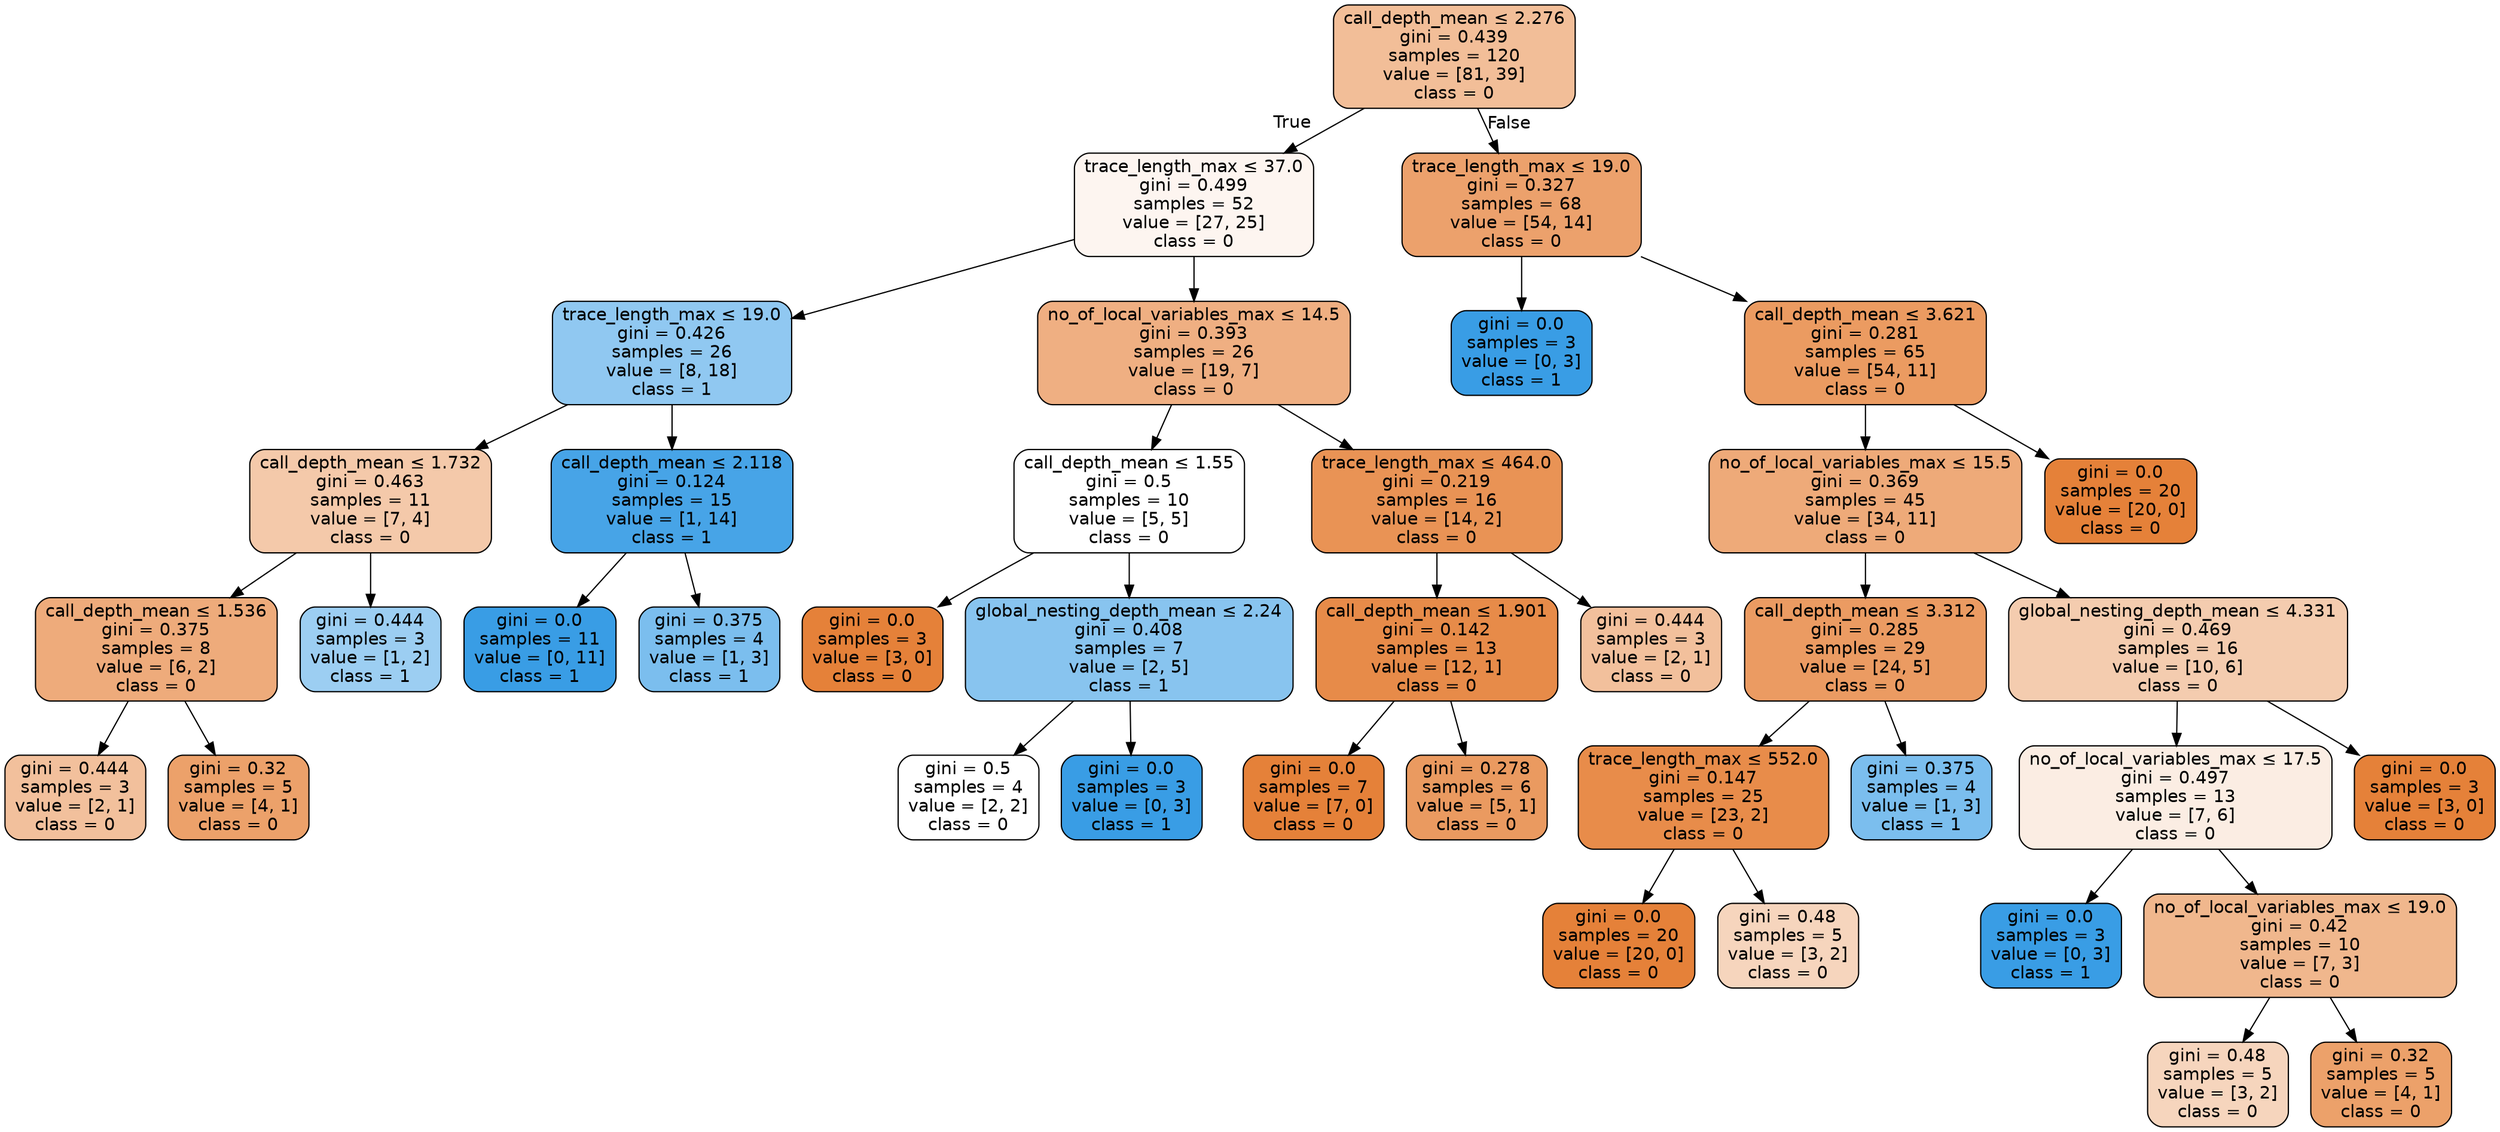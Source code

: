 digraph Tree {
node [shape=box, style="filled, rounded", color="black", fontname=helvetica] ;
edge [fontname=helvetica] ;
0 [label=<call_depth_mean &le; 2.276<br/>gini = 0.439<br/>samples = 120<br/>value = [81, 39]<br/>class = 0>, fillcolor="#e5813984"] ;
1 [label=<trace_length_max &le; 37.0<br/>gini = 0.499<br/>samples = 52<br/>value = [27, 25]<br/>class = 0>, fillcolor="#e5813913"] ;
0 -> 1 [labeldistance=2.5, labelangle=45, headlabel="True"] ;
3 [label=<trace_length_max &le; 19.0<br/>gini = 0.426<br/>samples = 26<br/>value = [8, 18]<br/>class = 1>, fillcolor="#399de58e"] ;
1 -> 3 ;
5 [label=<call_depth_mean &le; 1.732<br/>gini = 0.463<br/>samples = 11<br/>value = [7, 4]<br/>class = 0>, fillcolor="#e581396d"] ;
3 -> 5 ;
27 [label=<call_depth_mean &le; 1.536<br/>gini = 0.375<br/>samples = 8<br/>value = [6, 2]<br/>class = 0>, fillcolor="#e58139aa"] ;
5 -> 27 ;
37 [label=<gini = 0.444<br/>samples = 3<br/>value = [2, 1]<br/>class = 0>, fillcolor="#e581397f"] ;
27 -> 37 ;
38 [label=<gini = 0.32<br/>samples = 5<br/>value = [4, 1]<br/>class = 0>, fillcolor="#e58139bf"] ;
27 -> 38 ;
28 [label=<gini = 0.444<br/>samples = 3<br/>value = [1, 2]<br/>class = 1>, fillcolor="#399de57f"] ;
5 -> 28 ;
6 [label=<call_depth_mean &le; 2.118<br/>gini = 0.124<br/>samples = 15<br/>value = [1, 14]<br/>class = 1>, fillcolor="#399de5ed"] ;
3 -> 6 ;
29 [label=<gini = 0.0<br/>samples = 11<br/>value = [0, 11]<br/>class = 1>, fillcolor="#399de5ff"] ;
6 -> 29 ;
30 [label=<gini = 0.375<br/>samples = 4<br/>value = [1, 3]<br/>class = 1>, fillcolor="#399de5aa"] ;
6 -> 30 ;
4 [label=<no_of_local_variables_max &le; 14.5<br/>gini = 0.393<br/>samples = 26<br/>value = [19, 7]<br/>class = 0>, fillcolor="#e58139a1"] ;
1 -> 4 ;
9 [label=<call_depth_mean &le; 1.55<br/>gini = 0.5<br/>samples = 10<br/>value = [5, 5]<br/>class = 0>, fillcolor="#e5813900"] ;
4 -> 9 ;
11 [label=<gini = 0.0<br/>samples = 3<br/>value = [3, 0]<br/>class = 0>, fillcolor="#e58139ff"] ;
9 -> 11 ;
12 [label=<global_nesting_depth_mean &le; 2.24<br/>gini = 0.408<br/>samples = 7<br/>value = [2, 5]<br/>class = 1>, fillcolor="#399de599"] ;
9 -> 12 ;
15 [label=<gini = 0.5<br/>samples = 4<br/>value = [2, 2]<br/>class = 0>, fillcolor="#e5813900"] ;
12 -> 15 ;
16 [label=<gini = 0.0<br/>samples = 3<br/>value = [0, 3]<br/>class = 1>, fillcolor="#399de5ff"] ;
12 -> 16 ;
10 [label=<trace_length_max &le; 464.0<br/>gini = 0.219<br/>samples = 16<br/>value = [14, 2]<br/>class = 0>, fillcolor="#e58139db"] ;
4 -> 10 ;
31 [label=<call_depth_mean &le; 1.901<br/>gini = 0.142<br/>samples = 13<br/>value = [12, 1]<br/>class = 0>, fillcolor="#e58139ea"] ;
10 -> 31 ;
35 [label=<gini = 0.0<br/>samples = 7<br/>value = [7, 0]<br/>class = 0>, fillcolor="#e58139ff"] ;
31 -> 35 ;
36 [label=<gini = 0.278<br/>samples = 6<br/>value = [5, 1]<br/>class = 0>, fillcolor="#e58139cc"] ;
31 -> 36 ;
32 [label=<gini = 0.444<br/>samples = 3<br/>value = [2, 1]<br/>class = 0>, fillcolor="#e581397f"] ;
10 -> 32 ;
2 [label=<trace_length_max &le; 19.0<br/>gini = 0.327<br/>samples = 68<br/>value = [54, 14]<br/>class = 0>, fillcolor="#e58139bd"] ;
0 -> 2 [labeldistance=2.5, labelangle=-45, headlabel="False"] ;
7 [label=<gini = 0.0<br/>samples = 3<br/>value = [0, 3]<br/>class = 1>, fillcolor="#399de5ff"] ;
2 -> 7 ;
8 [label=<call_depth_mean &le; 3.621<br/>gini = 0.281<br/>samples = 65<br/>value = [54, 11]<br/>class = 0>, fillcolor="#e58139cb"] ;
2 -> 8 ;
13 [label=<no_of_local_variables_max &le; 15.5<br/>gini = 0.369<br/>samples = 45<br/>value = [34, 11]<br/>class = 0>, fillcolor="#e58139ac"] ;
8 -> 13 ;
17 [label=<call_depth_mean &le; 3.312<br/>gini = 0.285<br/>samples = 29<br/>value = [24, 5]<br/>class = 0>, fillcolor="#e58139ca"] ;
13 -> 17 ;
19 [label=<trace_length_max &le; 552.0<br/>gini = 0.147<br/>samples = 25<br/>value = [23, 2]<br/>class = 0>, fillcolor="#e58139e9"] ;
17 -> 19 ;
21 [label=<gini = 0.0<br/>samples = 20<br/>value = [20, 0]<br/>class = 0>, fillcolor="#e58139ff"] ;
19 -> 21 ;
22 [label=<gini = 0.48<br/>samples = 5<br/>value = [3, 2]<br/>class = 0>, fillcolor="#e5813955"] ;
19 -> 22 ;
20 [label=<gini = 0.375<br/>samples = 4<br/>value = [1, 3]<br/>class = 1>, fillcolor="#399de5aa"] ;
17 -> 20 ;
18 [label=<global_nesting_depth_mean &le; 4.331<br/>gini = 0.469<br/>samples = 16<br/>value = [10, 6]<br/>class = 0>, fillcolor="#e5813966"] ;
13 -> 18 ;
23 [label=<no_of_local_variables_max &le; 17.5<br/>gini = 0.497<br/>samples = 13<br/>value = [7, 6]<br/>class = 0>, fillcolor="#e5813924"] ;
18 -> 23 ;
25 [label=<gini = 0.0<br/>samples = 3<br/>value = [0, 3]<br/>class = 1>, fillcolor="#399de5ff"] ;
23 -> 25 ;
26 [label=<no_of_local_variables_max &le; 19.0<br/>gini = 0.42<br/>samples = 10<br/>value = [7, 3]<br/>class = 0>, fillcolor="#e5813992"] ;
23 -> 26 ;
33 [label=<gini = 0.48<br/>samples = 5<br/>value = [3, 2]<br/>class = 0>, fillcolor="#e5813955"] ;
26 -> 33 ;
34 [label=<gini = 0.32<br/>samples = 5<br/>value = [4, 1]<br/>class = 0>, fillcolor="#e58139bf"] ;
26 -> 34 ;
24 [label=<gini = 0.0<br/>samples = 3<br/>value = [3, 0]<br/>class = 0>, fillcolor="#e58139ff"] ;
18 -> 24 ;
14 [label=<gini = 0.0<br/>samples = 20<br/>value = [20, 0]<br/>class = 0>, fillcolor="#e58139ff"] ;
8 -> 14 ;
}